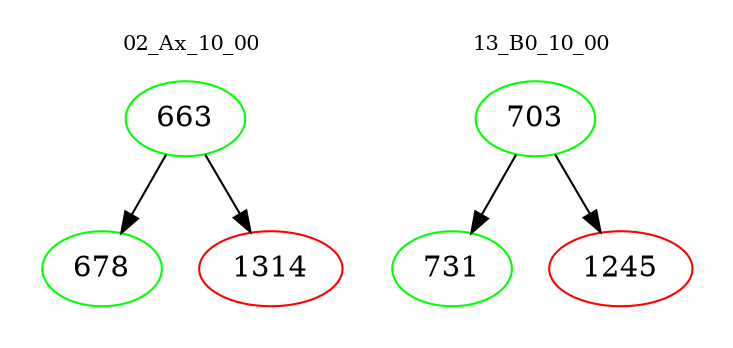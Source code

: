 digraph{
subgraph cluster_0 {
color = white
label = "02_Ax_10_00";
fontsize=10;
T0_663 [label="663", color="green"]
T0_663 -> T0_678 [color="black"]
T0_678 [label="678", color="green"]
T0_663 -> T0_1314 [color="black"]
T0_1314 [label="1314", color="red"]
}
subgraph cluster_1 {
color = white
label = "13_B0_10_00";
fontsize=10;
T1_703 [label="703", color="green"]
T1_703 -> T1_731 [color="black"]
T1_731 [label="731", color="green"]
T1_703 -> T1_1245 [color="black"]
T1_1245 [label="1245", color="red"]
}
}
